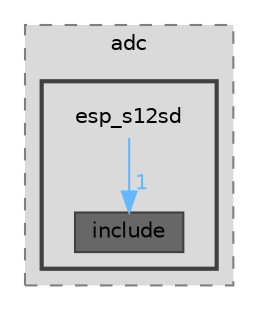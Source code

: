 digraph "components/peripherals/adc/esp_s12sd"
{
 // LATEX_PDF_SIZE
  bgcolor="transparent";
  edge [fontname=Helvetica,fontsize=10,labelfontname=Helvetica,labelfontsize=10];
  node [fontname=Helvetica,fontsize=10,shape=box,height=0.2,width=0.4];
  compound=true
  subgraph clusterdir_a87af8da8c50dd083239872e4f42b4ca {
    graph [ bgcolor="#dadada", pencolor="grey50", label="adc", fontname=Helvetica,fontsize=10 style="filled,dashed", URL="dir_a87af8da8c50dd083239872e4f42b4ca.html",tooltip=""]
  subgraph clusterdir_138a6d96788770d16d4c46b49da5c378 {
    graph [ bgcolor="#dadada", pencolor="grey25", label="", fontname=Helvetica,fontsize=10 style="filled,bold", URL="dir_138a6d96788770d16d4c46b49da5c378.html",tooltip=""]
    dir_138a6d96788770d16d4c46b49da5c378 [shape=plaintext, label="esp_s12sd"];
  dir_0857dee43e106c6895ad284fc41e32e3 [label="include", fillcolor="#676767", color="grey25", style="filled", URL="dir_0857dee43e106c6895ad284fc41e32e3.html",tooltip=""];
  }
  }
  dir_138a6d96788770d16d4c46b49da5c378->dir_0857dee43e106c6895ad284fc41e32e3 [headlabel="1", labeldistance=1.5 headhref="dir_000027_000041.html" href="dir_000027_000041.html" color="steelblue1" fontcolor="steelblue1"];
}
